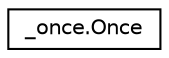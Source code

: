 digraph "Graphical Class Hierarchy"
{
 // LATEX_PDF_SIZE
  edge [fontname="Helvetica",fontsize="10",labelfontname="Helvetica",labelfontsize="10"];
  node [fontname="Helvetica",fontsize="10",shape=record];
  rankdir="LR";
  Node0 [label="_once.Once",height=0.2,width=0.4,color="black", fillcolor="white", style="filled",URL="$class__once_1_1Once.html",tooltip=" "];
}
